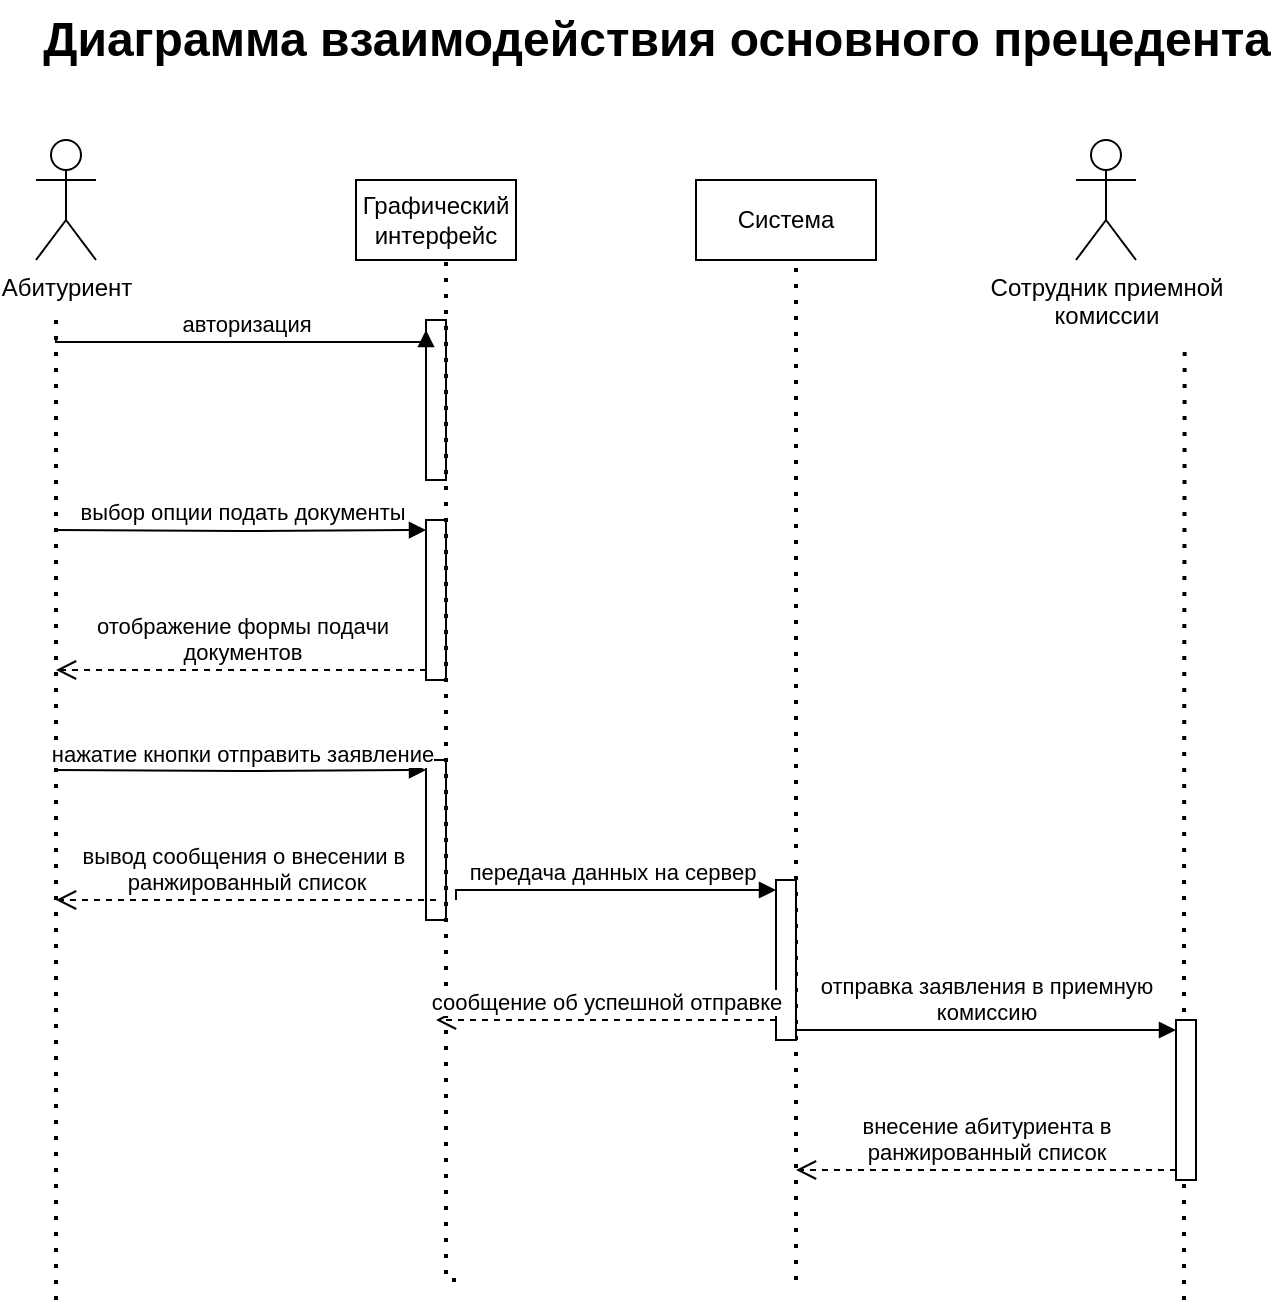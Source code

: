 <mxfile version="22.1.8" type="github">
  <diagram name="Page-1" id="2YBvvXClWsGukQMizWep">
    <mxGraphModel dx="591" dy="579" grid="1" gridSize="10" guides="1" tooltips="1" connect="1" arrows="1" fold="1" page="1" pageScale="1" pageWidth="850" pageHeight="1100" math="0" shadow="0">
      <root>
        <mxCell id="0" />
        <mxCell id="1" parent="0" />
        <mxCell id="8Wsv0yT4iBpVG4CSka9u-1" value="Абитуриент&lt;br&gt;" style="shape=umlActor;verticalLabelPosition=bottom;verticalAlign=top;html=1;outlineConnect=0;" vertex="1" parent="1">
          <mxGeometry x="30" y="100" width="30" height="60" as="geometry" />
        </mxCell>
        <mxCell id="8Wsv0yT4iBpVG4CSka9u-2" value="Сотрудник приемной&lt;br&gt;комиссии" style="shape=umlActor;verticalLabelPosition=bottom;verticalAlign=top;html=1;outlineConnect=0;" vertex="1" parent="1">
          <mxGeometry x="550" y="100" width="30" height="60" as="geometry" />
        </mxCell>
        <mxCell id="8Wsv0yT4iBpVG4CSka9u-3" value="Графический интерфейс" style="html=1;whiteSpace=wrap;" vertex="1" parent="1">
          <mxGeometry x="190" y="120" width="80" height="40" as="geometry" />
        </mxCell>
        <mxCell id="8Wsv0yT4iBpVG4CSka9u-4" value="Система" style="html=1;whiteSpace=wrap;" vertex="1" parent="1">
          <mxGeometry x="360" y="120" width="90" height="40" as="geometry" />
        </mxCell>
        <mxCell id="8Wsv0yT4iBpVG4CSka9u-7" value="" style="endArrow=none;dashed=1;html=1;dashPattern=1 3;strokeWidth=2;rounded=0;edgeStyle=orthogonalEdgeStyle;" edge="1" parent="1">
          <mxGeometry width="50" height="50" relative="1" as="geometry">
            <mxPoint x="40" y="680" as="sourcePoint" />
            <mxPoint x="40" y="190" as="targetPoint" />
            <Array as="points">
              <mxPoint x="40" y="500" />
              <mxPoint x="40" y="500" />
            </Array>
          </mxGeometry>
        </mxCell>
        <mxCell id="8Wsv0yT4iBpVG4CSka9u-8" value="" style="endArrow=none;dashed=1;html=1;dashPattern=1 3;strokeWidth=2;rounded=0;edgeStyle=orthogonalEdgeStyle;" edge="1" parent="1">
          <mxGeometry width="50" height="50" relative="1" as="geometry">
            <mxPoint x="604" y="680" as="sourcePoint" />
            <mxPoint x="604.33" y="200" as="targetPoint" />
            <Array as="points">
              <mxPoint x="604.33" y="510" />
              <mxPoint x="604.33" y="510" />
            </Array>
          </mxGeometry>
        </mxCell>
        <mxCell id="8Wsv0yT4iBpVG4CSka9u-12" value="" style="html=1;points=[[0,0,0,0,5],[0,1,0,0,-5],[1,0,0,0,5],[1,1,0,0,-5]];perimeter=orthogonalPerimeter;outlineConnect=0;targetShapes=umlLifeline;portConstraint=eastwest;newEdgeStyle={&quot;curved&quot;:0,&quot;rounded&quot;:0};" vertex="1" parent="1">
          <mxGeometry x="225" y="190" width="10" height="80" as="geometry" />
        </mxCell>
        <mxCell id="8Wsv0yT4iBpVG4CSka9u-13" value="авторизация" style="html=1;verticalAlign=bottom;endArrow=block;curved=0;rounded=0;entryX=0;entryY=0;entryDx=0;entryDy=5;edgeStyle=orthogonalEdgeStyle;" edge="1" target="8Wsv0yT4iBpVG4CSka9u-12" parent="1">
          <mxGeometry x="-0.003" relative="1" as="geometry">
            <mxPoint x="40" y="200" as="sourcePoint" />
            <Array as="points">
              <mxPoint x="108" y="201" />
              <mxPoint x="175" y="201" />
            </Array>
            <mxPoint as="offset" />
          </mxGeometry>
        </mxCell>
        <mxCell id="8Wsv0yT4iBpVG4CSka9u-15" value="" style="html=1;points=[[0,0,0,0,5],[0,1,0,0,-5],[1,0,0,0,5],[1,1,0,0,-5]];perimeter=orthogonalPerimeter;outlineConnect=0;targetShapes=umlLifeline;portConstraint=eastwest;newEdgeStyle={&quot;curved&quot;:0,&quot;rounded&quot;:0};" vertex="1" parent="1">
          <mxGeometry x="225" y="290" width="10" height="80" as="geometry" />
        </mxCell>
        <mxCell id="8Wsv0yT4iBpVG4CSka9u-16" value="выбор опции подать документы" style="html=1;verticalAlign=bottom;endArrow=block;curved=0;rounded=0;entryX=0;entryY=0;entryDx=0;entryDy=5;edgeStyle=orthogonalEdgeStyle;" edge="1" target="8Wsv0yT4iBpVG4CSka9u-15" parent="1">
          <mxGeometry x="0.008" relative="1" as="geometry">
            <mxPoint x="40" y="295" as="sourcePoint" />
            <mxPoint as="offset" />
          </mxGeometry>
        </mxCell>
        <mxCell id="8Wsv0yT4iBpVG4CSka9u-17" value="отображение формы подачи&lt;br&gt;документов" style="html=1;verticalAlign=bottom;endArrow=open;dashed=1;endSize=8;curved=0;rounded=0;exitX=0;exitY=1;exitDx=0;exitDy=-5;edgeStyle=orthogonalEdgeStyle;" edge="1" source="8Wsv0yT4iBpVG4CSka9u-15" parent="1">
          <mxGeometry relative="1" as="geometry">
            <mxPoint x="40" y="365" as="targetPoint" />
          </mxGeometry>
        </mxCell>
        <mxCell id="8Wsv0yT4iBpVG4CSka9u-18" value="" style="html=1;points=[[0,0,0,0,5],[0,1,0,0,-5],[1,0,0,0,5],[1,1,0,0,-5]];perimeter=orthogonalPerimeter;outlineConnect=0;targetShapes=umlLifeline;portConstraint=eastwest;newEdgeStyle={&quot;curved&quot;:0,&quot;rounded&quot;:0};" vertex="1" parent="1">
          <mxGeometry x="225" y="410" width="10" height="80" as="geometry" />
        </mxCell>
        <mxCell id="8Wsv0yT4iBpVG4CSka9u-19" value="нажатие кнопки отправить заявление" style="html=1;verticalAlign=bottom;endArrow=block;curved=0;rounded=0;entryX=0;entryY=0;entryDx=0;entryDy=5;edgeStyle=orthogonalEdgeStyle;" edge="1" target="8Wsv0yT4iBpVG4CSka9u-18" parent="1">
          <mxGeometry relative="1" as="geometry">
            <mxPoint x="40" y="415" as="sourcePoint" />
          </mxGeometry>
        </mxCell>
        <mxCell id="8Wsv0yT4iBpVG4CSka9u-21" value="" style="endArrow=none;dashed=1;html=1;dashPattern=1 3;strokeWidth=2;rounded=0;edgeStyle=orthogonalEdgeStyle;" edge="1" parent="1">
          <mxGeometry width="50" height="50" relative="1" as="geometry">
            <mxPoint x="240" y="670" as="sourcePoint" />
            <mxPoint x="235" y="160" as="targetPoint" />
            <Array as="points">
              <mxPoint x="235" y="470" />
              <mxPoint x="235" y="470" />
            </Array>
          </mxGeometry>
        </mxCell>
        <mxCell id="8Wsv0yT4iBpVG4CSka9u-22" value="" style="endArrow=none;dashed=1;html=1;dashPattern=1 3;strokeWidth=2;rounded=0;edgeStyle=orthogonalEdgeStyle;" edge="1" parent="1">
          <mxGeometry width="50" height="50" relative="1" as="geometry">
            <mxPoint x="410" y="670" as="sourcePoint" />
            <mxPoint x="410" y="160" as="targetPoint" />
            <Array as="points">
              <mxPoint x="410" y="470" />
              <mxPoint x="410" y="470" />
            </Array>
          </mxGeometry>
        </mxCell>
        <mxCell id="8Wsv0yT4iBpVG4CSka9u-23" value="" style="html=1;points=[[0,0,0,0,5],[0,1,0,0,-5],[1,0,0,0,5],[1,1,0,0,-5]];perimeter=orthogonalPerimeter;outlineConnect=0;targetShapes=umlLifeline;portConstraint=eastwest;newEdgeStyle={&quot;curved&quot;:0,&quot;rounded&quot;:0};" vertex="1" parent="1">
          <mxGeometry x="400" y="470" width="10" height="80" as="geometry" />
        </mxCell>
        <mxCell id="8Wsv0yT4iBpVG4CSka9u-24" value="передача данных на сервер" style="html=1;verticalAlign=bottom;endArrow=block;curved=0;rounded=0;entryX=0;entryY=0;entryDx=0;entryDy=5;edgeStyle=orthogonalEdgeStyle;" edge="1" target="8Wsv0yT4iBpVG4CSka9u-23" parent="1">
          <mxGeometry relative="1" as="geometry">
            <mxPoint x="240" y="480" as="sourcePoint" />
            <Array as="points">
              <mxPoint x="240" y="475" />
            </Array>
          </mxGeometry>
        </mxCell>
        <mxCell id="8Wsv0yT4iBpVG4CSka9u-26" value="" style="html=1;points=[[0,0,0,0,5],[0,1,0,0,-5],[1,0,0,0,5],[1,1,0,0,-5]];perimeter=orthogonalPerimeter;outlineConnect=0;targetShapes=umlLifeline;portConstraint=eastwest;newEdgeStyle={&quot;curved&quot;:0,&quot;rounded&quot;:0};" vertex="1" parent="1">
          <mxGeometry x="600" y="540" width="10" height="80" as="geometry" />
        </mxCell>
        <mxCell id="8Wsv0yT4iBpVG4CSka9u-27" value="отправка заявления в приемную&lt;br&gt;комиссию" style="html=1;verticalAlign=bottom;endArrow=block;curved=0;rounded=0;entryX=0;entryY=0;entryDx=0;entryDy=5;edgeStyle=orthogonalEdgeStyle;exitX=1;exitY=1;exitDx=0;exitDy=-5;exitPerimeter=0;" edge="1" target="8Wsv0yT4iBpVG4CSka9u-26" parent="1" source="8Wsv0yT4iBpVG4CSka9u-23">
          <mxGeometry relative="1" as="geometry">
            <mxPoint x="490" y="545" as="sourcePoint" />
          </mxGeometry>
        </mxCell>
        <mxCell id="8Wsv0yT4iBpVG4CSka9u-28" value="внесение абитуриента в&lt;br&gt;ранжированный список" style="html=1;verticalAlign=bottom;endArrow=open;dashed=1;endSize=8;curved=0;rounded=0;exitX=0;exitY=1;exitDx=0;exitDy=-5;edgeStyle=orthogonalEdgeStyle;" edge="1" source="8Wsv0yT4iBpVG4CSka9u-26" parent="1">
          <mxGeometry relative="1" as="geometry">
            <mxPoint x="410" y="615" as="targetPoint" />
          </mxGeometry>
        </mxCell>
        <mxCell id="8Wsv0yT4iBpVG4CSka9u-29" value="сообщение об успешной отправке" style="html=1;verticalAlign=bottom;endArrow=open;dashed=1;endSize=8;curved=0;rounded=0;edgeStyle=orthogonalEdgeStyle;" edge="1" parent="1">
          <mxGeometry relative="1" as="geometry">
            <mxPoint x="400" y="540" as="sourcePoint" />
            <mxPoint x="230" y="540" as="targetPoint" />
          </mxGeometry>
        </mxCell>
        <mxCell id="8Wsv0yT4iBpVG4CSka9u-30" value="вывод сообщения о внесении в&amp;nbsp;&lt;br&gt;ранжированный список" style="html=1;verticalAlign=bottom;endArrow=open;dashed=1;endSize=8;curved=0;rounded=0;edgeStyle=orthogonalEdgeStyle;" edge="1" parent="1">
          <mxGeometry relative="1" as="geometry">
            <mxPoint x="230" y="480" as="sourcePoint" />
            <mxPoint x="40" y="480" as="targetPoint" />
          </mxGeometry>
        </mxCell>
        <mxCell id="8Wsv0yT4iBpVG4CSka9u-31" value="Диаграмма взаимодействия основного прецедента" style="text;strokeColor=none;fillColor=none;html=1;fontSize=24;fontStyle=1;verticalAlign=middle;align=center;" vertex="1" parent="1">
          <mxGeometry x="290" y="30" width="100" height="40" as="geometry" />
        </mxCell>
      </root>
    </mxGraphModel>
  </diagram>
</mxfile>
